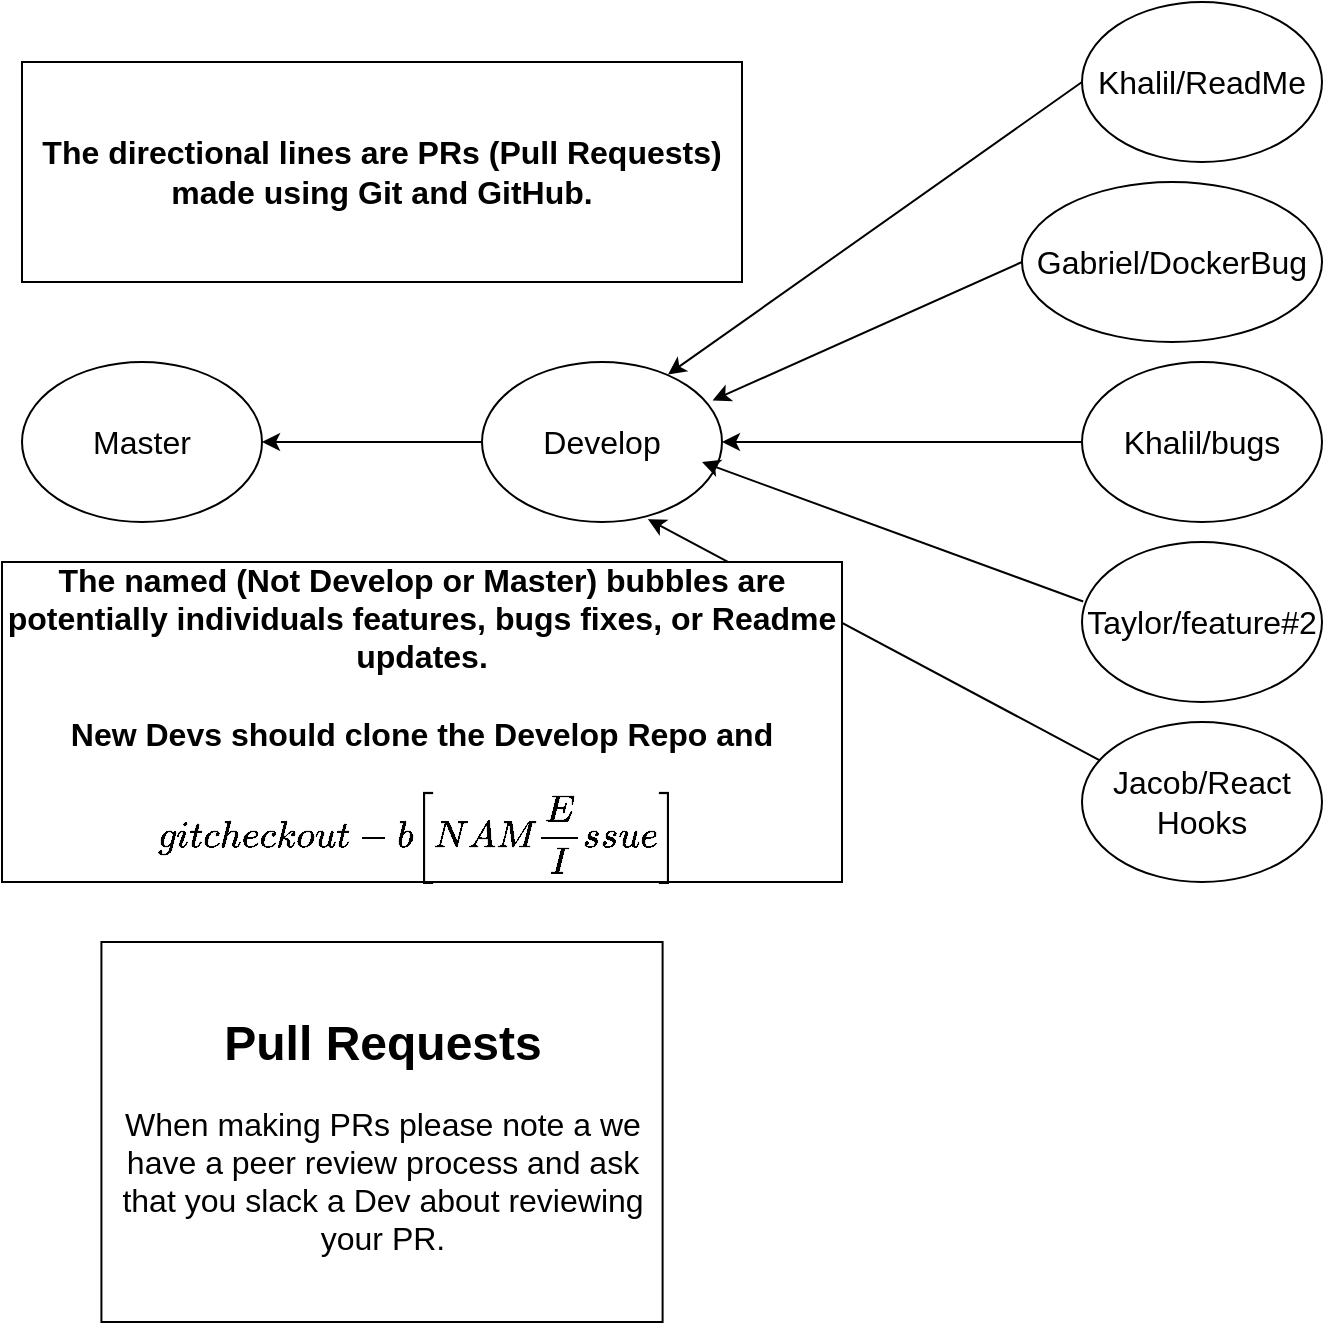 <mxfile version="12.4.3" type="github" pages="1"><diagram id="zMr1Juu76DeYuVBDD1UO" name="Page-1"><mxGraphModel dx="1303" dy="642" grid="1" gridSize="10" guides="1" tooltips="1" connect="1" arrows="1" fold="1" page="1" pageScale="1" pageWidth="850" pageHeight="1100" math="0" shadow="0"><root><mxCell id="0"/><mxCell id="1" parent="0"/><mxCell id="i3D74ZhYQNnzTi5fukQe-1" value="&lt;span style=&quot;font-size: 16px&quot;&gt;Khalil/ReadMe&lt;/span&gt;" style="ellipse;whiteSpace=wrap;html=1;" vertex="1" parent="1"><mxGeometry x="590" y="20" width="120" height="80" as="geometry"/></mxCell><mxCell id="i3D74ZhYQNnzTi5fukQe-2" value="&lt;span style=&quot;font-size: 16px ; white-space: normal&quot;&gt;Gabriel/DockerBug&lt;/span&gt;" style="ellipse;whiteSpace=wrap;html=1;" vertex="1" parent="1"><mxGeometry x="560" y="110" width="150" height="80" as="geometry"/></mxCell><mxCell id="i3D74ZhYQNnzTi5fukQe-3" value="&lt;span style=&quot;font-size: 16px ; white-space: normal&quot;&gt;Taylor/feature#2&lt;/span&gt;" style="ellipse;whiteSpace=wrap;html=1;" vertex="1" parent="1"><mxGeometry x="590" y="290" width="120" height="80" as="geometry"/></mxCell><mxCell id="i3D74ZhYQNnzTi5fukQe-4" value="&lt;span style=&quot;font-size: 16px ; white-space: normal&quot;&gt;Jacob/React Hooks&lt;/span&gt;" style="ellipse;whiteSpace=wrap;html=1;" vertex="1" parent="1"><mxGeometry x="590" y="380" width="120" height="80" as="geometry"/></mxCell><mxCell id="i3D74ZhYQNnzTi5fukQe-6" value="&lt;span style=&quot;font-size: 16px&quot;&gt;Develop&lt;/span&gt;" style="ellipse;whiteSpace=wrap;html=1;" vertex="1" parent="1"><mxGeometry x="290" y="200" width="120" height="80" as="geometry"/></mxCell><mxCell id="i3D74ZhYQNnzTi5fukQe-7" value="&lt;span style=&quot;font-size: 16px&quot;&gt;Master&lt;/span&gt;" style="ellipse;whiteSpace=wrap;html=1;" vertex="1" parent="1"><mxGeometry x="60" y="200" width="120" height="80" as="geometry"/></mxCell><mxCell id="i3D74ZhYQNnzTi5fukQe-8" value="" style="endArrow=classic;html=1;entryX=1;entryY=0.5;entryDx=0;entryDy=0;exitX=0;exitY=0.5;exitDx=0;exitDy=0;" edge="1" parent="1" source="i3D74ZhYQNnzTi5fukQe-6" target="i3D74ZhYQNnzTi5fukQe-7"><mxGeometry width="50" height="50" relative="1" as="geometry"><mxPoint x="210" y="260" as="sourcePoint"/><mxPoint x="260" y="210" as="targetPoint"/></mxGeometry></mxCell><mxCell id="i3D74ZhYQNnzTi5fukQe-9" value="" style="endArrow=classic;html=1;entryX=0.775;entryY=0.078;entryDx=0;entryDy=0;entryPerimeter=0;exitX=0;exitY=0.5;exitDx=0;exitDy=0;" edge="1" parent="1" source="i3D74ZhYQNnzTi5fukQe-1" target="i3D74ZhYQNnzTi5fukQe-6"><mxGeometry width="50" height="50" relative="1" as="geometry"><mxPoint x="530" y="80" as="sourcePoint"/><mxPoint x="500" y="120" as="targetPoint"/></mxGeometry></mxCell><mxCell id="i3D74ZhYQNnzTi5fukQe-10" value="&lt;span style=&quot;font-size: 16px ; white-space: normal&quot;&gt;Khalil/bugs&lt;/span&gt;" style="ellipse;whiteSpace=wrap;html=1;" vertex="1" parent="1"><mxGeometry x="590" y="200" width="120" height="80" as="geometry"/></mxCell><mxCell id="i3D74ZhYQNnzTi5fukQe-12" value="" style="endArrow=classic;html=1;exitX=0;exitY=0.5;exitDx=0;exitDy=0;entryX=0.961;entryY=0.24;entryDx=0;entryDy=0;entryPerimeter=0;" edge="1" parent="1" source="i3D74ZhYQNnzTi5fukQe-2" target="i3D74ZhYQNnzTi5fukQe-6"><mxGeometry width="50" height="50" relative="1" as="geometry"><mxPoint x="600" y="70" as="sourcePoint"/><mxPoint x="414" y="230" as="targetPoint"/></mxGeometry></mxCell><mxCell id="i3D74ZhYQNnzTi5fukQe-13" value="" style="endArrow=classic;html=1;entryX=1;entryY=0.5;entryDx=0;entryDy=0;exitX=0;exitY=0.5;exitDx=0;exitDy=0;" edge="1" parent="1" source="i3D74ZhYQNnzTi5fukQe-10" target="i3D74ZhYQNnzTi5fukQe-6"><mxGeometry width="50" height="50" relative="1" as="geometry"><mxPoint x="610" y="80" as="sourcePoint"/><mxPoint x="423.52" y="240.32" as="targetPoint"/></mxGeometry></mxCell><mxCell id="i3D74ZhYQNnzTi5fukQe-14" value="" style="endArrow=classic;html=1;exitX=0.005;exitY=0.372;exitDx=0;exitDy=0;exitPerimeter=0;" edge="1" parent="1" source="i3D74ZhYQNnzTi5fukQe-3"><mxGeometry width="50" height="50" relative="1" as="geometry"><mxPoint x="620" y="90" as="sourcePoint"/><mxPoint x="400" y="250" as="targetPoint"/></mxGeometry></mxCell><mxCell id="i3D74ZhYQNnzTi5fukQe-15" value="" style="endArrow=classic;html=1;entryX=0.691;entryY=0.982;entryDx=0;entryDy=0;entryPerimeter=0;exitX=0.074;exitY=0.24;exitDx=0;exitDy=0;exitPerimeter=0;" edge="1" parent="1" source="i3D74ZhYQNnzTi5fukQe-4" target="i3D74ZhYQNnzTi5fukQe-6"><mxGeometry width="50" height="50" relative="1" as="geometry"><mxPoint x="630" y="100" as="sourcePoint"/><mxPoint x="443.52" y="260.32" as="targetPoint"/></mxGeometry></mxCell><mxCell id="i3D74ZhYQNnzTi5fukQe-18" value="&lt;span style=&quot;font-size: 16px&quot;&gt;&lt;b&gt;The directional&amp;nbsp;lines are PRs (Pull Requests) made using Git and GitHub.&lt;/b&gt;&lt;/span&gt;" style="rounded=0;whiteSpace=wrap;html=1;" vertex="1" parent="1"><mxGeometry x="60" y="50" width="360" height="110" as="geometry"/></mxCell><mxCell id="i3D74ZhYQNnzTi5fukQe-20" value="&lt;span style=&quot;font-size: 16px&quot;&gt;&lt;b&gt;The named (Not Develop or Master) bubbles are potentially&amp;nbsp;individuals&amp;nbsp;features, bugs fixes, or Readme updates.&lt;br&gt;&lt;br&gt;New Devs should clone the Develop Repo and &lt;br&gt;&lt;br&gt;`git checkout -b [NAME/Issue]`&amp;nbsp;&lt;/b&gt;&lt;br&gt;&lt;/span&gt;" style="rounded=0;whiteSpace=wrap;html=1;" vertex="1" parent="1"><mxGeometry x="50" y="300" width="420" height="160" as="geometry"/></mxCell><mxCell id="i3D74ZhYQNnzTi5fukQe-23" value="&lt;h1 style=&quot;white-space: normal&quot;&gt;Pull Requests&lt;/h1&gt;&lt;p style=&quot;white-space: normal&quot;&gt;&lt;font style=&quot;font-size: 16px&quot;&gt;When making PRs please note a we have a peer review process and ask that you slack a Dev about reviewing your PR.&lt;/font&gt;&lt;/p&gt;" style="rounded=0;whiteSpace=wrap;html=1;align=center;" vertex="1" parent="1"><mxGeometry x="99.71" y="490" width="280.59" height="190" as="geometry"/></mxCell></root></mxGraphModel></diagram></mxfile>